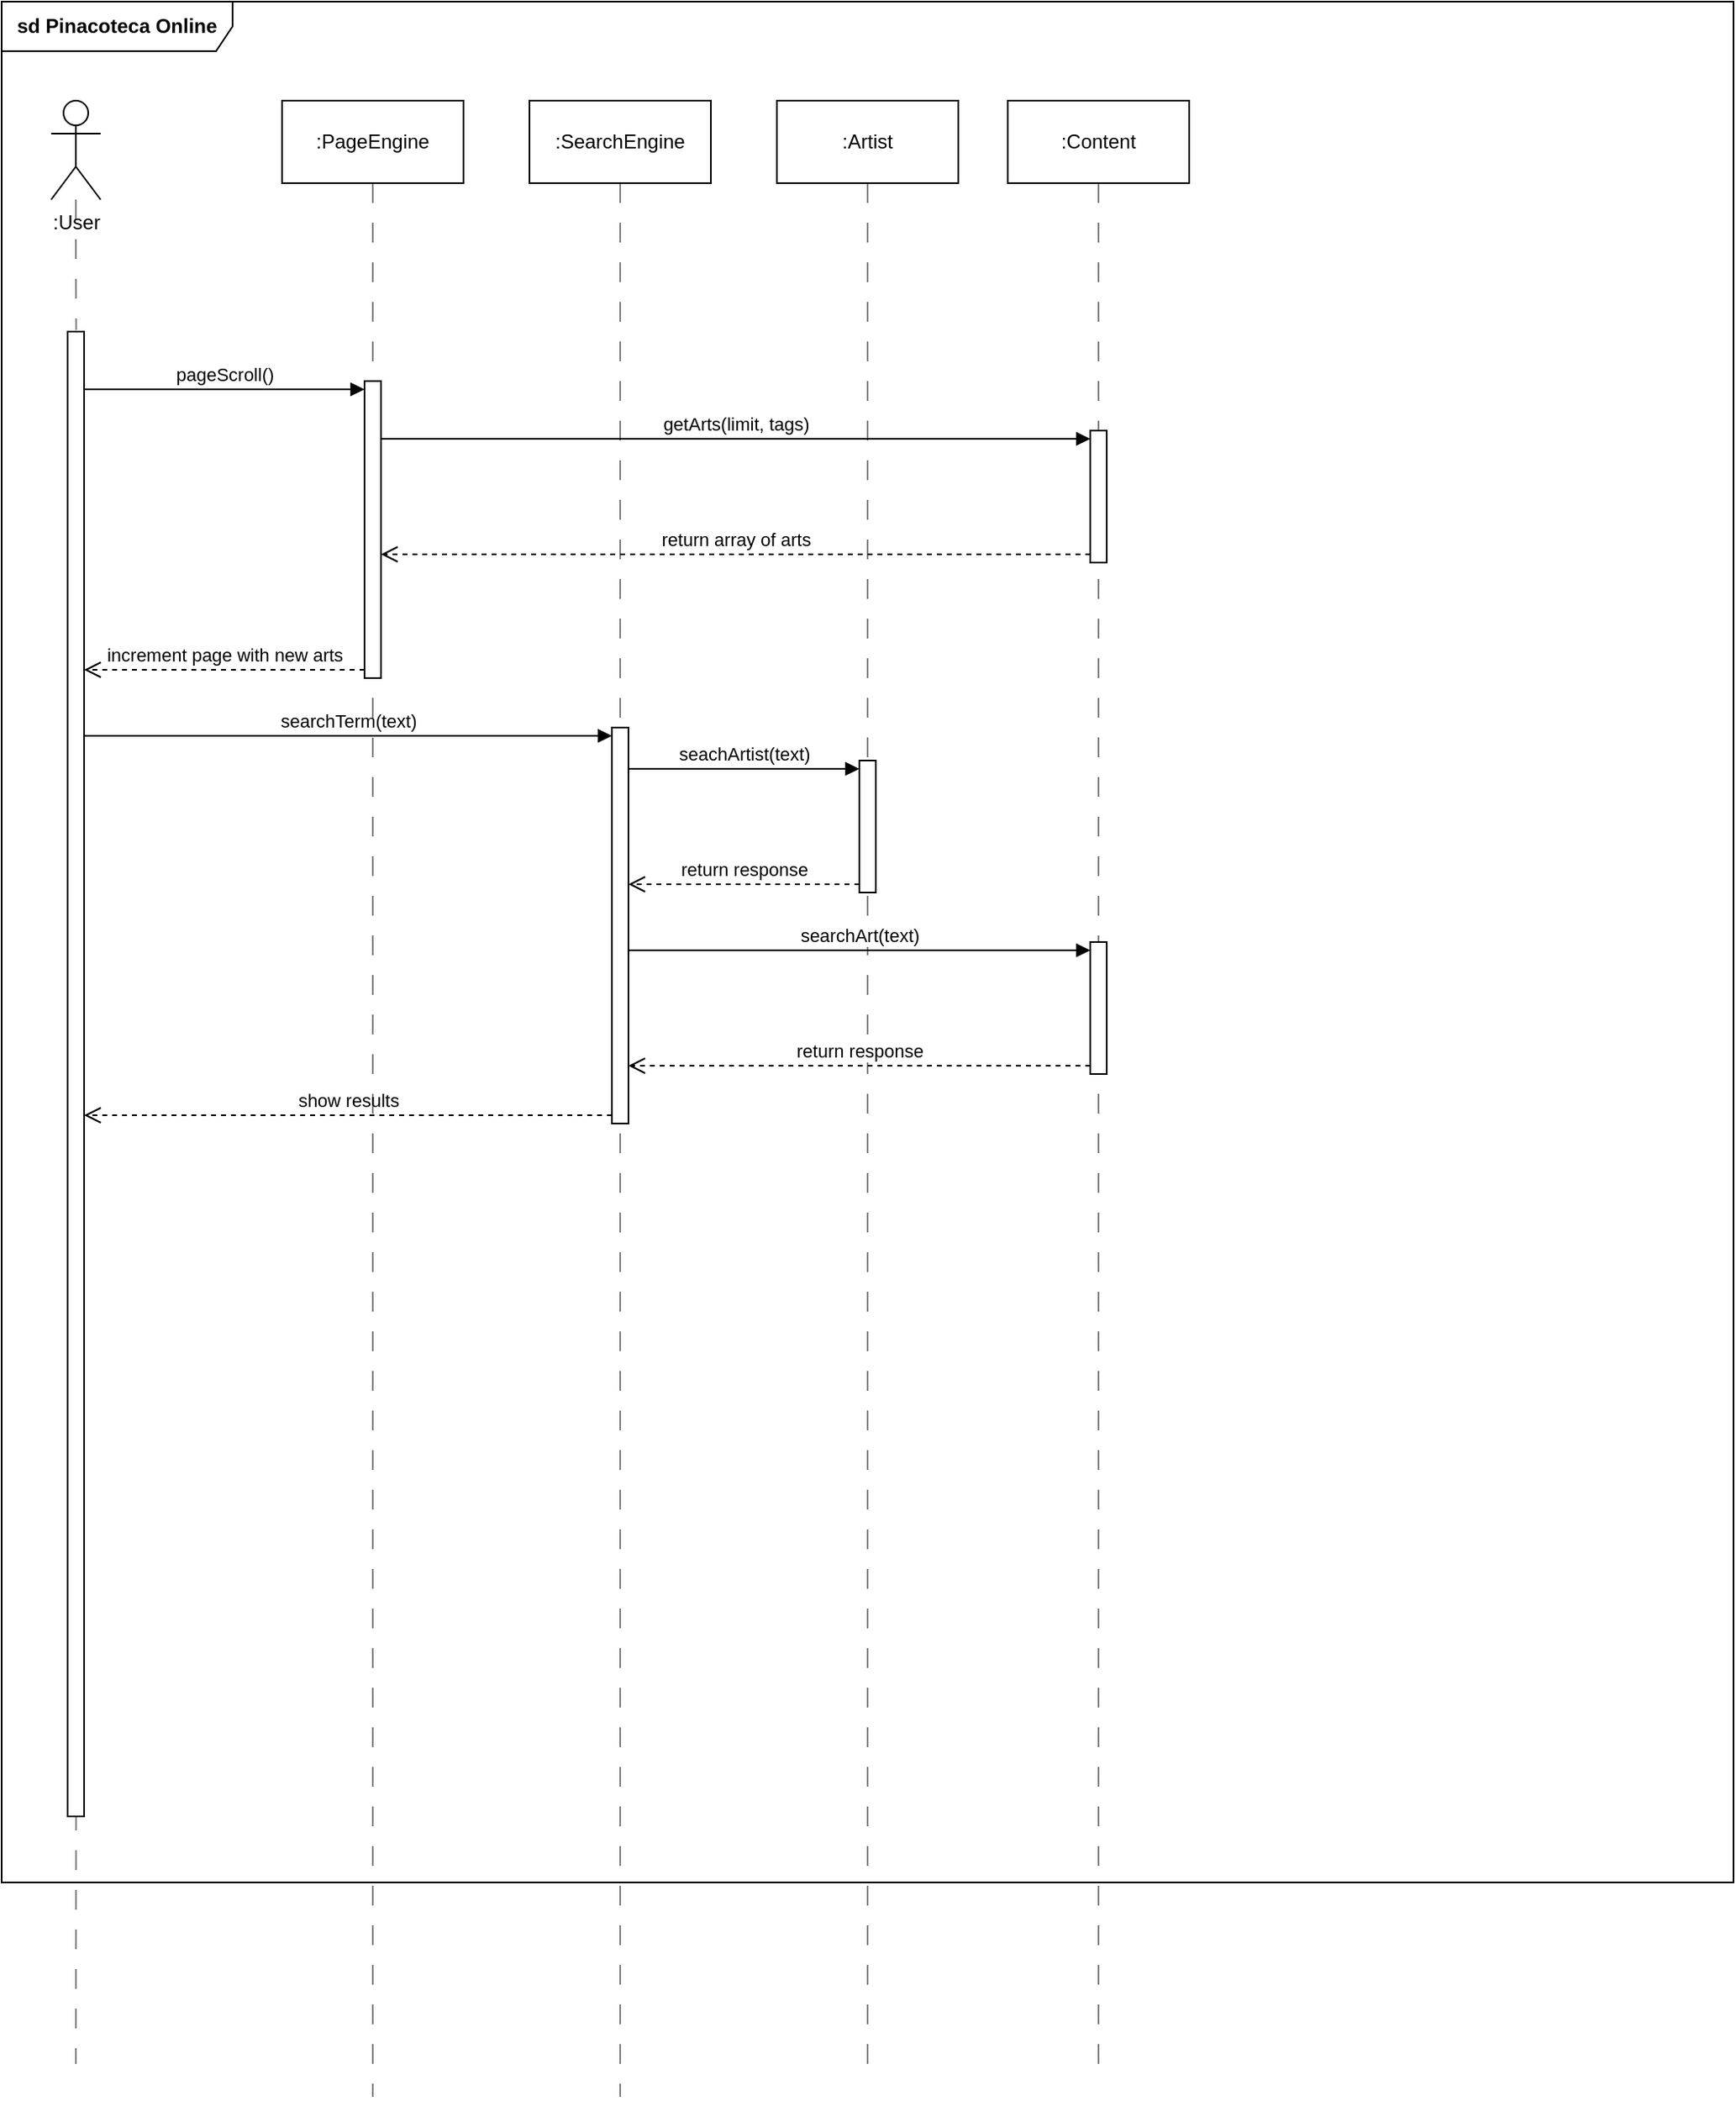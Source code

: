 <mxfile version="26.2.14">
  <diagram name="Page-1" id="oCHWp6D4Kkmh6y8wQFCt">
    <mxGraphModel dx="1678" dy="893" grid="1" gridSize="10" guides="1" tooltips="1" connect="1" arrows="1" fold="1" page="1" pageScale="1" pageWidth="1100" pageHeight="850" math="0" shadow="0">
      <root>
        <mxCell id="0" />
        <mxCell id="1" parent="0" />
        <mxCell id="HlXkMQ1fMZ964SC9vCmz-1" value="&lt;b&gt;sd Pinacoteca Online&lt;/b&gt;" style="shape=umlFrame;whiteSpace=wrap;html=1;pointerEvents=0;width=140;height=30;" vertex="1" parent="1">
          <mxGeometry x="150" y="60" width="1050" height="1140" as="geometry" />
        </mxCell>
        <mxCell id="HlXkMQ1fMZ964SC9vCmz-5" value=":User" style="shape=umlActor;verticalLabelPosition=bottom;verticalAlign=top;html=1;" vertex="1" parent="1">
          <mxGeometry x="180" y="120" width="30" height="60" as="geometry" />
        </mxCell>
        <mxCell id="HlXkMQ1fMZ964SC9vCmz-6" style="rounded=0;orthogonalLoop=1;jettySize=auto;html=1;dashed=1;dashPattern=12 12;endArrow=none;startFill=0;edgeStyle=orthogonalEdgeStyle;movable=1;resizable=1;rotatable=1;deletable=1;editable=1;locked=0;connectable=1;exitX=0.56;exitY=1.001;exitDx=0;exitDy=0;exitPerimeter=0;opacity=50;strokeColor=default;" edge="1" parent="1">
          <mxGeometry relative="1" as="geometry">
            <mxPoint x="194.8" y="700.44" as="sourcePoint" />
            <mxPoint x="195" y="1310" as="targetPoint" />
          </mxGeometry>
        </mxCell>
        <mxCell id="HlXkMQ1fMZ964SC9vCmz-15" value="" style="rounded=0;orthogonalLoop=1;jettySize=auto;html=1;dashed=1;dashPattern=12 12;endArrow=none;startFill=0;edgeStyle=orthogonalEdgeStyle;movable=1;resizable=1;rotatable=1;deletable=1;editable=1;locked=0;connectable=1;entryX=0.52;entryY=-0.001;entryDx=0;entryDy=0;entryPerimeter=0;opacity=50;" edge="1" parent="1" source="HlXkMQ1fMZ964SC9vCmz-5" target="HlXkMQ1fMZ964SC9vCmz-14">
          <mxGeometry relative="1" as="geometry">
            <mxPoint x="195" y="180" as="sourcePoint" />
            <mxPoint x="195" y="820" as="targetPoint" />
          </mxGeometry>
        </mxCell>
        <mxCell id="HlXkMQ1fMZ964SC9vCmz-14" value="" style="html=1;points=[[0,0,0,0,5],[0,1,0,0,-5],[1,0,0,0,5],[1,1,0,0,-5]];perimeter=orthogonalPerimeter;outlineConnect=0;targetShapes=umlLifeline;portConstraint=eastwest;newEdgeStyle={&quot;curved&quot;:0,&quot;rounded&quot;:0};" vertex="1" parent="1">
          <mxGeometry x="190" y="260" width="10" height="900" as="geometry" />
        </mxCell>
        <mxCell id="HlXkMQ1fMZ964SC9vCmz-18" value="pageScroll()" style="html=1;verticalAlign=bottom;endArrow=block;curved=0;rounded=0;entryX=0;entryY=0;entryDx=0;entryDy=5;" edge="1" target="HlXkMQ1fMZ964SC9vCmz-17" parent="1" source="HlXkMQ1fMZ964SC9vCmz-14">
          <mxGeometry relative="1" as="geometry">
            <mxPoint x="300" y="295" as="sourcePoint" />
          </mxGeometry>
        </mxCell>
        <mxCell id="HlXkMQ1fMZ964SC9vCmz-19" value="increment page with new arts" style="html=1;verticalAlign=bottom;endArrow=open;dashed=1;endSize=8;curved=0;rounded=0;exitX=0;exitY=1;exitDx=0;exitDy=-5;" edge="1" source="HlXkMQ1fMZ964SC9vCmz-17" parent="1" target="HlXkMQ1fMZ964SC9vCmz-14">
          <mxGeometry relative="1" as="geometry">
            <mxPoint x="300" y="365" as="targetPoint" />
          </mxGeometry>
        </mxCell>
        <mxCell id="HlXkMQ1fMZ964SC9vCmz-30" value="getArts(limit, tags)" style="html=1;verticalAlign=bottom;endArrow=block;curved=0;rounded=0;entryX=0;entryY=0;entryDx=0;entryDy=5;" edge="1" target="HlXkMQ1fMZ964SC9vCmz-29" parent="1">
          <mxGeometry relative="1" as="geometry">
            <mxPoint x="380" y="325" as="sourcePoint" />
          </mxGeometry>
        </mxCell>
        <mxCell id="HlXkMQ1fMZ964SC9vCmz-31" value="return array of arts" style="html=1;verticalAlign=bottom;endArrow=open;dashed=1;endSize=8;curved=0;rounded=0;exitX=0;exitY=1;exitDx=0;exitDy=-5;" edge="1" source="HlXkMQ1fMZ964SC9vCmz-29" parent="1" target="HlXkMQ1fMZ964SC9vCmz-17">
          <mxGeometry relative="1" as="geometry">
            <mxPoint x="475" y="395" as="targetPoint" />
          </mxGeometry>
        </mxCell>
        <mxCell id="HlXkMQ1fMZ964SC9vCmz-38" value="searchTerm(text)" style="html=1;verticalAlign=bottom;endArrow=block;curved=0;rounded=0;entryX=0;entryY=0;entryDx=0;entryDy=5;" edge="1" target="HlXkMQ1fMZ964SC9vCmz-37" parent="1" source="HlXkMQ1fMZ964SC9vCmz-14">
          <mxGeometry relative="1" as="geometry">
            <mxPoint x="450" y="505" as="sourcePoint" />
          </mxGeometry>
        </mxCell>
        <mxCell id="HlXkMQ1fMZ964SC9vCmz-39" value="show results" style="html=1;verticalAlign=bottom;endArrow=open;dashed=1;endSize=8;curved=0;rounded=0;exitX=0;exitY=1;exitDx=0;exitDy=-5;" edge="1" source="HlXkMQ1fMZ964SC9vCmz-37" parent="1" target="HlXkMQ1fMZ964SC9vCmz-14">
          <mxGeometry relative="1" as="geometry">
            <mxPoint x="450" y="575" as="targetPoint" />
          </mxGeometry>
        </mxCell>
        <mxCell id="HlXkMQ1fMZ964SC9vCmz-34" value=":SearchEngine" style="html=1;whiteSpace=wrap;" vertex="1" parent="1">
          <mxGeometry x="470" y="120" width="110" height="50" as="geometry" />
        </mxCell>
        <mxCell id="HlXkMQ1fMZ964SC9vCmz-35" style="rounded=0;orthogonalLoop=1;jettySize=auto;html=1;dashed=1;dashPattern=12 12;endArrow=none;startFill=0;edgeStyle=orthogonalEdgeStyle;exitX=0.5;exitY=1;exitDx=0;exitDy=0;opacity=50;" edge="1" parent="1" source="HlXkMQ1fMZ964SC9vCmz-34">
          <mxGeometry relative="1" as="geometry">
            <mxPoint x="524.58" y="270" as="sourcePoint" />
            <mxPoint x="525" y="1330" as="targetPoint" />
          </mxGeometry>
        </mxCell>
        <mxCell id="HlXkMQ1fMZ964SC9vCmz-37" value="" style="html=1;points=[[0,0,0,0,5],[0,1,0,0,-5],[1,0,0,0,5],[1,1,0,0,-5]];perimeter=orthogonalPerimeter;outlineConnect=0;targetShapes=umlLifeline;portConstraint=eastwest;newEdgeStyle={&quot;curved&quot;:0,&quot;rounded&quot;:0};" vertex="1" parent="1">
          <mxGeometry x="520" y="500" width="10" height="240" as="geometry" />
        </mxCell>
        <mxCell id="HlXkMQ1fMZ964SC9vCmz-22" value=":Content" style="html=1;whiteSpace=wrap;" vertex="1" parent="1">
          <mxGeometry x="760" y="120" width="110" height="50" as="geometry" />
        </mxCell>
        <mxCell id="HlXkMQ1fMZ964SC9vCmz-23" style="rounded=0;orthogonalLoop=1;jettySize=auto;html=1;dashed=1;dashPattern=12 12;endArrow=none;startFill=0;edgeStyle=orthogonalEdgeStyle;exitX=0.5;exitY=1;exitDx=0;exitDy=0;opacity=50;" edge="1" parent="1" source="HlXkMQ1fMZ964SC9vCmz-22">
          <mxGeometry relative="1" as="geometry">
            <mxPoint x="814.58" y="270" as="sourcePoint" />
            <mxPoint x="815" y="1310" as="targetPoint" />
          </mxGeometry>
        </mxCell>
        <mxCell id="HlXkMQ1fMZ964SC9vCmz-29" value="" style="html=1;points=[[0,0,0,0,5],[0,1,0,0,-5],[1,0,0,0,5],[1,1,0,0,-5]];perimeter=orthogonalPerimeter;outlineConnect=0;targetShapes=umlLifeline;portConstraint=eastwest;newEdgeStyle={&quot;curved&quot;:0,&quot;rounded&quot;:0};" vertex="1" parent="1">
          <mxGeometry x="810" y="320" width="10" height="80" as="geometry" />
        </mxCell>
        <mxCell id="HlXkMQ1fMZ964SC9vCmz-43" value=":Artist" style="html=1;whiteSpace=wrap;" vertex="1" parent="1">
          <mxGeometry x="620" y="120" width="110" height="50" as="geometry" />
        </mxCell>
        <mxCell id="HlXkMQ1fMZ964SC9vCmz-44" style="rounded=0;orthogonalLoop=1;jettySize=auto;html=1;dashed=1;dashPattern=12 12;endArrow=none;startFill=0;edgeStyle=orthogonalEdgeStyle;exitX=0.5;exitY=1;exitDx=0;exitDy=0;opacity=50;" edge="1" parent="1" source="HlXkMQ1fMZ964SC9vCmz-43">
          <mxGeometry relative="1" as="geometry">
            <mxPoint x="674.58" y="270" as="sourcePoint" />
            <mxPoint x="675" y="1320" as="targetPoint" />
          </mxGeometry>
        </mxCell>
        <mxCell id="HlXkMQ1fMZ964SC9vCmz-45" value="" style="html=1;points=[[0,0,0,0,5],[0,1,0,0,-5],[1,0,0,0,5],[1,1,0,0,-5]];perimeter=orthogonalPerimeter;outlineConnect=0;targetShapes=umlLifeline;portConstraint=eastwest;newEdgeStyle={&quot;curved&quot;:0,&quot;rounded&quot;:0};" vertex="1" parent="1">
          <mxGeometry x="670" y="520" width="10" height="80" as="geometry" />
        </mxCell>
        <mxCell id="HlXkMQ1fMZ964SC9vCmz-46" value="seachArtist(text)" style="html=1;verticalAlign=bottom;endArrow=block;curved=0;rounded=0;entryX=0;entryY=0;entryDx=0;entryDy=5;" edge="1" target="HlXkMQ1fMZ964SC9vCmz-45" parent="1" source="HlXkMQ1fMZ964SC9vCmz-37">
          <mxGeometry relative="1" as="geometry">
            <mxPoint x="600" y="540" as="sourcePoint" />
          </mxGeometry>
        </mxCell>
        <mxCell id="HlXkMQ1fMZ964SC9vCmz-47" value="return response" style="html=1;verticalAlign=bottom;endArrow=open;dashed=1;endSize=8;curved=0;rounded=0;exitX=0;exitY=1;exitDx=0;exitDy=-5;" edge="1" source="HlXkMQ1fMZ964SC9vCmz-45" parent="1" target="HlXkMQ1fMZ964SC9vCmz-37">
          <mxGeometry relative="1" as="geometry">
            <mxPoint x="600" y="605" as="targetPoint" />
          </mxGeometry>
        </mxCell>
        <mxCell id="HlXkMQ1fMZ964SC9vCmz-3" value=":PageEngine" style="html=1;whiteSpace=wrap;" vertex="1" parent="1">
          <mxGeometry x="320" y="120" width="110" height="50" as="geometry" />
        </mxCell>
        <mxCell id="HlXkMQ1fMZ964SC9vCmz-4" style="rounded=0;orthogonalLoop=1;jettySize=auto;html=1;dashed=1;dashPattern=12 12;endArrow=none;startFill=0;edgeStyle=orthogonalEdgeStyle;exitX=0.5;exitY=1;exitDx=0;exitDy=0;opacity=50;" edge="1" parent="1" source="HlXkMQ1fMZ964SC9vCmz-3">
          <mxGeometry relative="1" as="geometry">
            <mxPoint x="374.58" y="270" as="sourcePoint" />
            <mxPoint x="375" y="1330" as="targetPoint" />
          </mxGeometry>
        </mxCell>
        <mxCell id="HlXkMQ1fMZ964SC9vCmz-17" value="" style="html=1;points=[[0,0,0,0,5],[0,1,0,0,-5],[1,0,0,0,5],[1,1,0,0,-5]];perimeter=orthogonalPerimeter;outlineConnect=0;targetShapes=umlLifeline;portConstraint=eastwest;newEdgeStyle={&quot;curved&quot;:0,&quot;rounded&quot;:0};" vertex="1" parent="1">
          <mxGeometry x="370" y="290" width="10" height="180" as="geometry" />
        </mxCell>
        <mxCell id="HlXkMQ1fMZ964SC9vCmz-48" value="" style="html=1;points=[[0,0,0,0,5],[0,1,0,0,-5],[1,0,0,0,5],[1,1,0,0,-5]];perimeter=orthogonalPerimeter;outlineConnect=0;targetShapes=umlLifeline;portConstraint=eastwest;newEdgeStyle={&quot;curved&quot;:0,&quot;rounded&quot;:0};" vertex="1" parent="1">
          <mxGeometry x="810" y="630" width="10" height="80" as="geometry" />
        </mxCell>
        <mxCell id="HlXkMQ1fMZ964SC9vCmz-49" value="searchArt(text)" style="html=1;verticalAlign=bottom;endArrow=block;curved=0;rounded=0;entryX=0;entryY=0;entryDx=0;entryDy=5;" edge="1" target="HlXkMQ1fMZ964SC9vCmz-48" parent="1" source="HlXkMQ1fMZ964SC9vCmz-37">
          <mxGeometry relative="1" as="geometry">
            <mxPoint x="740" y="635" as="sourcePoint" />
          </mxGeometry>
        </mxCell>
        <mxCell id="HlXkMQ1fMZ964SC9vCmz-50" value="return response" style="html=1;verticalAlign=bottom;endArrow=open;dashed=1;endSize=8;curved=0;rounded=0;exitX=0;exitY=1;exitDx=0;exitDy=-5;" edge="1" source="HlXkMQ1fMZ964SC9vCmz-48" parent="1" target="HlXkMQ1fMZ964SC9vCmz-37">
          <mxGeometry relative="1" as="geometry">
            <mxPoint x="740" y="705" as="targetPoint" />
          </mxGeometry>
        </mxCell>
      </root>
    </mxGraphModel>
  </diagram>
</mxfile>
